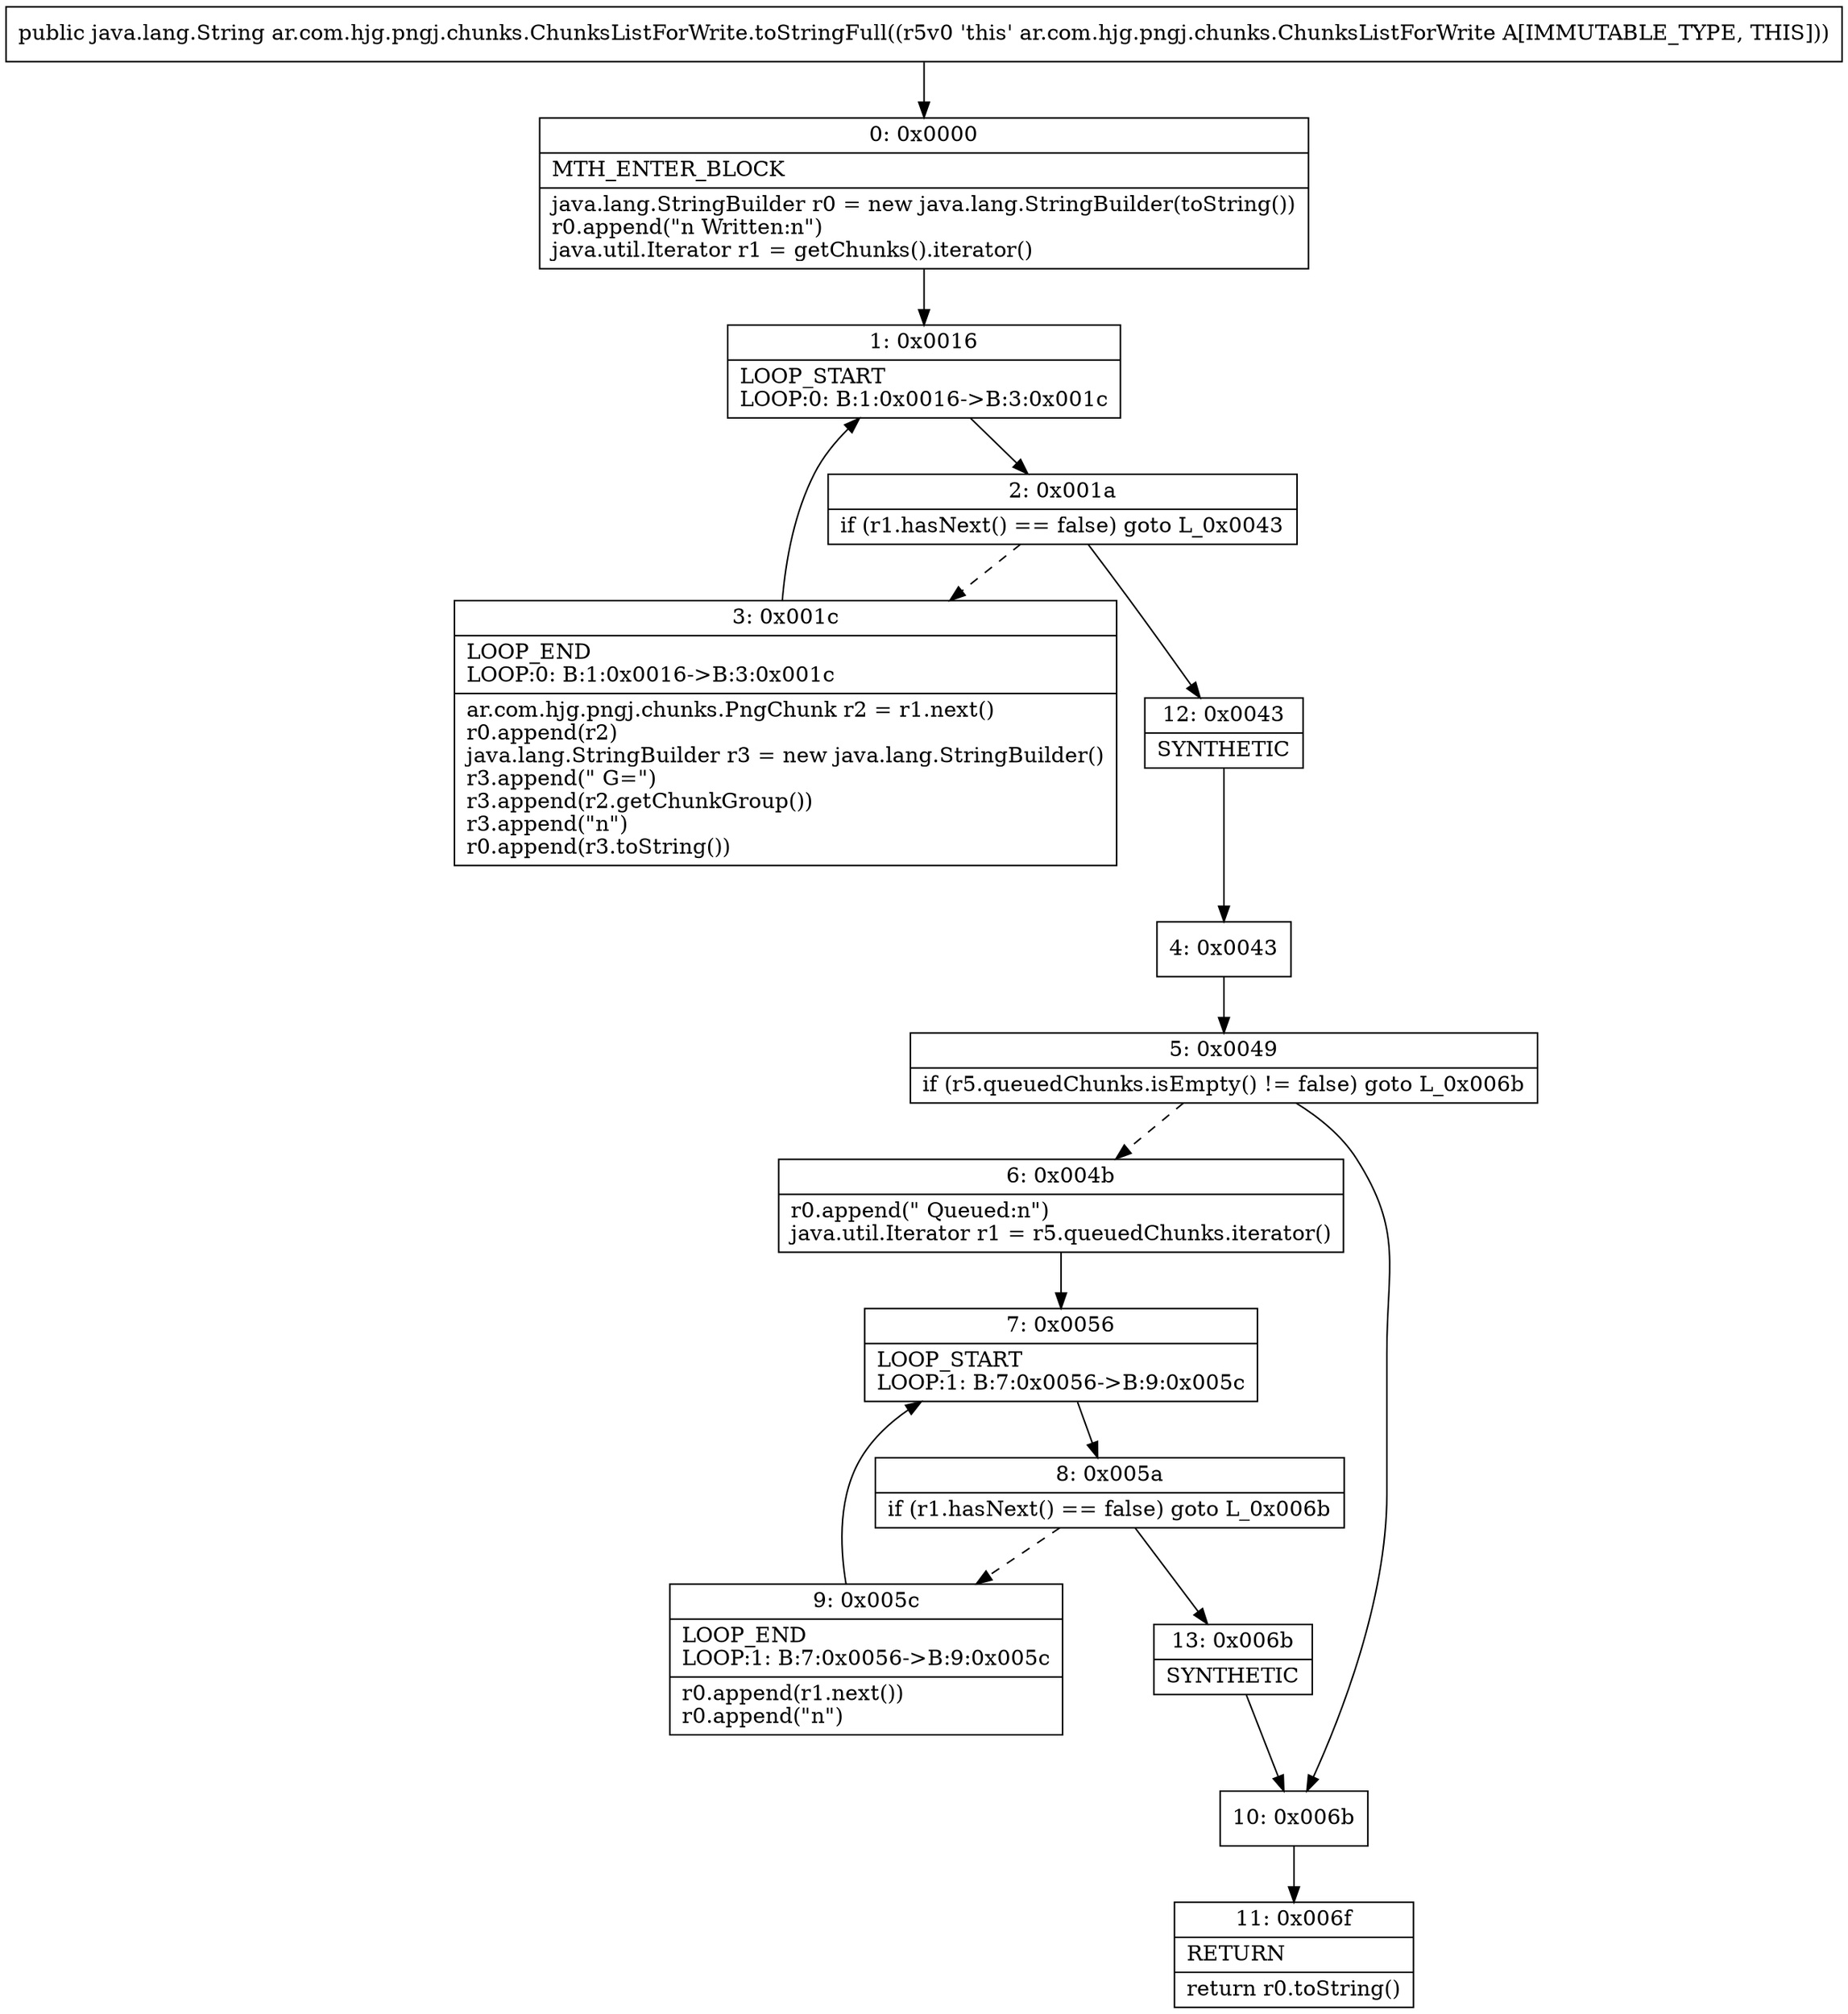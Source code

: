 digraph "CFG forar.com.hjg.pngj.chunks.ChunksListForWrite.toStringFull()Ljava\/lang\/String;" {
Node_0 [shape=record,label="{0\:\ 0x0000|MTH_ENTER_BLOCK\l|java.lang.StringBuilder r0 = new java.lang.StringBuilder(toString())\lr0.append(\"n Written:n\")\ljava.util.Iterator r1 = getChunks().iterator()\l}"];
Node_1 [shape=record,label="{1\:\ 0x0016|LOOP_START\lLOOP:0: B:1:0x0016\-\>B:3:0x001c\l}"];
Node_2 [shape=record,label="{2\:\ 0x001a|if (r1.hasNext() == false) goto L_0x0043\l}"];
Node_3 [shape=record,label="{3\:\ 0x001c|LOOP_END\lLOOP:0: B:1:0x0016\-\>B:3:0x001c\l|ar.com.hjg.pngj.chunks.PngChunk r2 = r1.next()\lr0.append(r2)\ljava.lang.StringBuilder r3 = new java.lang.StringBuilder()\lr3.append(\" G=\")\lr3.append(r2.getChunkGroup())\lr3.append(\"n\")\lr0.append(r3.toString())\l}"];
Node_4 [shape=record,label="{4\:\ 0x0043}"];
Node_5 [shape=record,label="{5\:\ 0x0049|if (r5.queuedChunks.isEmpty() != false) goto L_0x006b\l}"];
Node_6 [shape=record,label="{6\:\ 0x004b|r0.append(\" Queued:n\")\ljava.util.Iterator r1 = r5.queuedChunks.iterator()\l}"];
Node_7 [shape=record,label="{7\:\ 0x0056|LOOP_START\lLOOP:1: B:7:0x0056\-\>B:9:0x005c\l}"];
Node_8 [shape=record,label="{8\:\ 0x005a|if (r1.hasNext() == false) goto L_0x006b\l}"];
Node_9 [shape=record,label="{9\:\ 0x005c|LOOP_END\lLOOP:1: B:7:0x0056\-\>B:9:0x005c\l|r0.append(r1.next())\lr0.append(\"n\")\l}"];
Node_10 [shape=record,label="{10\:\ 0x006b}"];
Node_11 [shape=record,label="{11\:\ 0x006f|RETURN\l|return r0.toString()\l}"];
Node_12 [shape=record,label="{12\:\ 0x0043|SYNTHETIC\l}"];
Node_13 [shape=record,label="{13\:\ 0x006b|SYNTHETIC\l}"];
MethodNode[shape=record,label="{public java.lang.String ar.com.hjg.pngj.chunks.ChunksListForWrite.toStringFull((r5v0 'this' ar.com.hjg.pngj.chunks.ChunksListForWrite A[IMMUTABLE_TYPE, THIS])) }"];
MethodNode -> Node_0;
Node_0 -> Node_1;
Node_1 -> Node_2;
Node_2 -> Node_3[style=dashed];
Node_2 -> Node_12;
Node_3 -> Node_1;
Node_4 -> Node_5;
Node_5 -> Node_6[style=dashed];
Node_5 -> Node_10;
Node_6 -> Node_7;
Node_7 -> Node_8;
Node_8 -> Node_9[style=dashed];
Node_8 -> Node_13;
Node_9 -> Node_7;
Node_10 -> Node_11;
Node_12 -> Node_4;
Node_13 -> Node_10;
}

